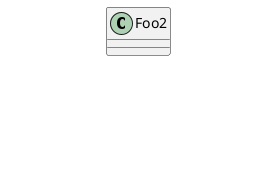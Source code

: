 {
  "sha1": "3v31ywkxkv4428vlg8y2j5ks96pv0w8",
  "insertion": {
    "when": "2024-05-30T20:48:20.366Z",
    "user": "plantuml@gmail.com"
  }
}
@startuml
class Foo1
class Foo2
hide Foo1
class Foo3
Foo2 *-- Foo3
hide Foo3

package util {
class util1
}

hide util

@enduml
